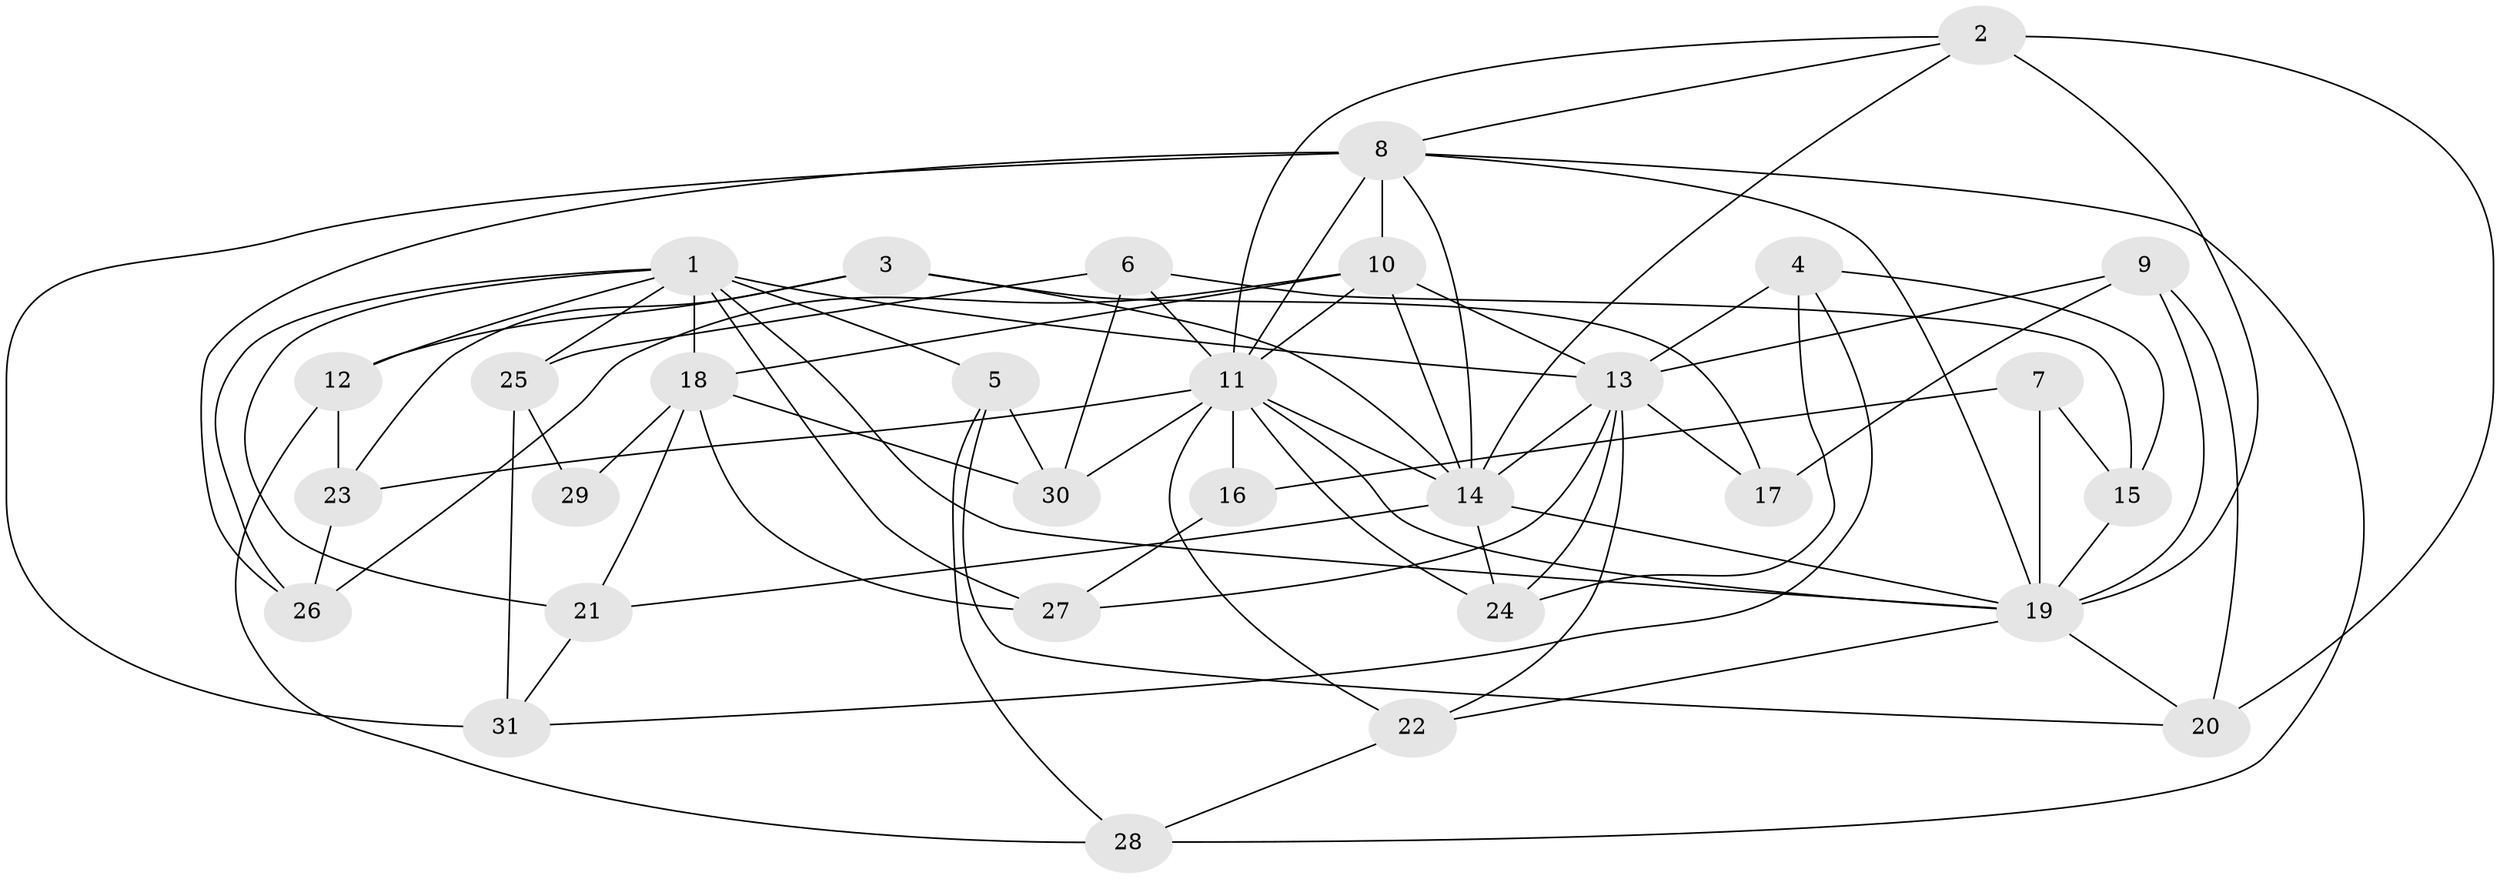 // original degree distribution, {4: 1.0}
// Generated by graph-tools (version 1.1) at 2025/37/03/09/25 02:37:56]
// undirected, 31 vertices, 78 edges
graph export_dot {
graph [start="1"]
  node [color=gray90,style=filled];
  1;
  2;
  3;
  4;
  5;
  6;
  7;
  8;
  9;
  10;
  11;
  12;
  13;
  14;
  15;
  16;
  17;
  18;
  19;
  20;
  21;
  22;
  23;
  24;
  25;
  26;
  27;
  28;
  29;
  30;
  31;
  1 -- 5 [weight=1.0];
  1 -- 12 [weight=1.0];
  1 -- 13 [weight=1.0];
  1 -- 18 [weight=2.0];
  1 -- 19 [weight=1.0];
  1 -- 21 [weight=1.0];
  1 -- 25 [weight=1.0];
  1 -- 26 [weight=1.0];
  1 -- 27 [weight=1.0];
  2 -- 8 [weight=1.0];
  2 -- 11 [weight=1.0];
  2 -- 14 [weight=1.0];
  2 -- 19 [weight=2.0];
  2 -- 20 [weight=1.0];
  3 -- 12 [weight=1.0];
  3 -- 14 [weight=1.0];
  3 -- 17 [weight=1.0];
  3 -- 23 [weight=1.0];
  4 -- 13 [weight=1.0];
  4 -- 15 [weight=1.0];
  4 -- 24 [weight=1.0];
  4 -- 31 [weight=1.0];
  5 -- 20 [weight=1.0];
  5 -- 28 [weight=1.0];
  5 -- 30 [weight=1.0];
  6 -- 11 [weight=1.0];
  6 -- 15 [weight=1.0];
  6 -- 25 [weight=1.0];
  6 -- 30 [weight=1.0];
  7 -- 15 [weight=1.0];
  7 -- 16 [weight=1.0];
  7 -- 19 [weight=2.0];
  8 -- 10 [weight=3.0];
  8 -- 11 [weight=1.0];
  8 -- 14 [weight=1.0];
  8 -- 19 [weight=1.0];
  8 -- 26 [weight=1.0];
  8 -- 28 [weight=1.0];
  8 -- 31 [weight=1.0];
  9 -- 13 [weight=1.0];
  9 -- 17 [weight=1.0];
  9 -- 19 [weight=1.0];
  9 -- 20 [weight=1.0];
  10 -- 11 [weight=1.0];
  10 -- 13 [weight=3.0];
  10 -- 14 [weight=2.0];
  10 -- 18 [weight=2.0];
  10 -- 26 [weight=1.0];
  11 -- 14 [weight=1.0];
  11 -- 16 [weight=2.0];
  11 -- 19 [weight=1.0];
  11 -- 22 [weight=1.0];
  11 -- 23 [weight=1.0];
  11 -- 24 [weight=1.0];
  11 -- 30 [weight=1.0];
  12 -- 23 [weight=1.0];
  12 -- 28 [weight=1.0];
  13 -- 14 [weight=1.0];
  13 -- 17 [weight=2.0];
  13 -- 22 [weight=1.0];
  13 -- 24 [weight=1.0];
  13 -- 27 [weight=1.0];
  14 -- 19 [weight=1.0];
  14 -- 21 [weight=1.0];
  14 -- 24 [weight=1.0];
  15 -- 19 [weight=1.0];
  16 -- 27 [weight=1.0];
  18 -- 21 [weight=1.0];
  18 -- 27 [weight=1.0];
  18 -- 29 [weight=3.0];
  18 -- 30 [weight=1.0];
  19 -- 20 [weight=1.0];
  19 -- 22 [weight=1.0];
  21 -- 31 [weight=1.0];
  22 -- 28 [weight=1.0];
  23 -- 26 [weight=1.0];
  25 -- 29 [weight=1.0];
  25 -- 31 [weight=1.0];
}
